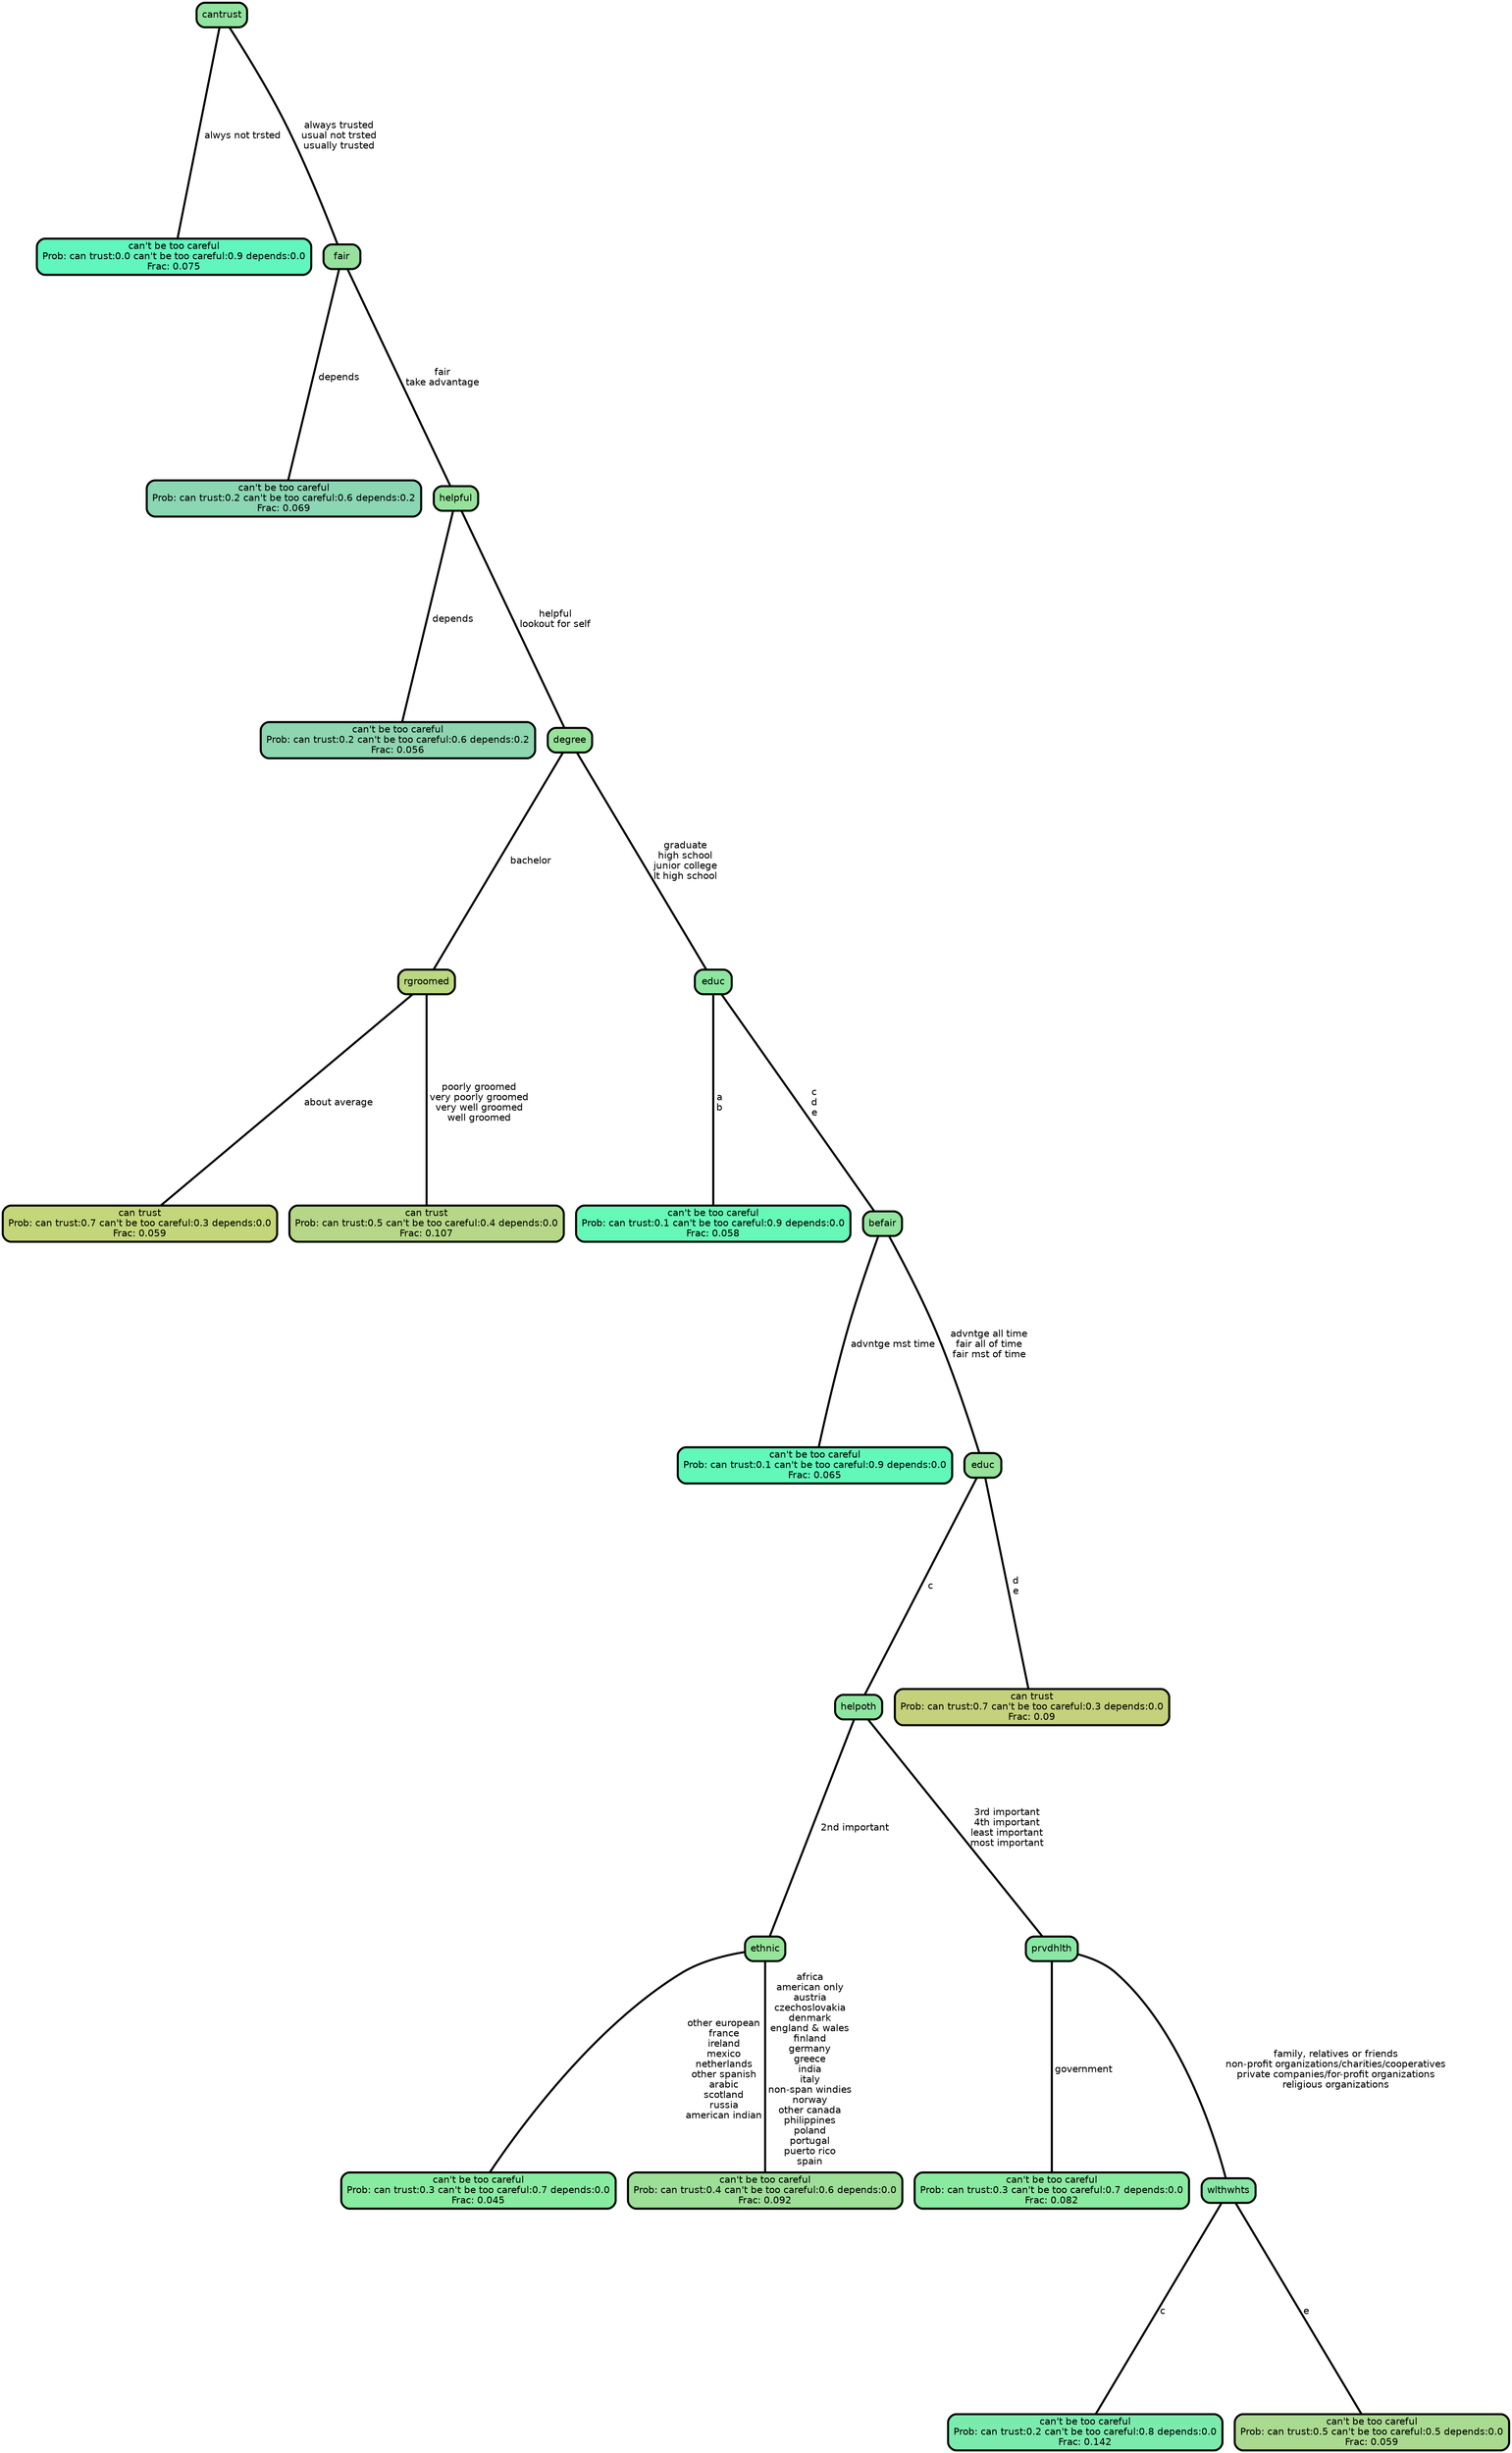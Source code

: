 graph Tree {
node [shape=box, style="filled, rounded",color="black",penwidth="3",fontcolor="black",                 fontname=helvetica] ;
graph [ranksep="0 equally", splines=straight,                 bgcolor=transparent, dpi=200] ;
edge [fontname=helvetica, color=black] ;
0 [label="can't be too careful
Prob: can trust:0.0 can't be too careful:0.9 depends:0.0
Frac: 0.075", fillcolor="#60f6be"] ;
1 [label="cantrust", fillcolor="#91e39f"] ;
2 [label="can't be too careful
Prob: can trust:0.2 can't be too careful:0.6 depends:0.2
Frac: 0.069", fillcolor="#8bd6b3"] ;
3 [label="fair", fillcolor="#95e19d"] ;
4 [label="can't be too careful
Prob: can trust:0.2 can't be too careful:0.6 depends:0.2
Frac: 0.056", fillcolor="#8ed6b0"] ;
5 [label="helpful", fillcolor="#96e29b"] ;
6 [label="can trust
Prob: can trust:0.7 can't be too careful:0.3 depends:0.0
Frac: 0.059", fillcolor="#c4d67a"] ;
7 [label="rgroomed", fillcolor="#bad782"] ;
8 [label="can trust
Prob: can trust:0.5 can't be too careful:0.4 depends:0.0
Frac: 0.107", fillcolor="#b5d787"] ;
9 [label="degree", fillcolor="#97e39a"] ;
10 [label="can't be too careful
Prob: can trust:0.1 can't be too careful:0.9 depends:0.0
Frac: 0.058", fillcolor="#66f8b6"] ;
11 [label="educ", fillcolor="#8de6a0"] ;
12 [label="can't be too careful
Prob: can trust:0.1 can't be too careful:0.9 depends:0.0
Frac: 0.065", fillcolor="#61f8ba"] ;
13 [label="befair", fillcolor="#91e59e"] ;
14 [label="can't be too careful
Prob: can trust:0.3 can't be too careful:0.7 depends:0.0
Frac: 0.045", fillcolor="#88eca0"] ;
15 [label="ethnic", fillcolor="#96e39a"] ;
16 [label="can't be too careful
Prob: can trust:0.4 can't be too careful:0.6 depends:0.0
Frac: 0.092", fillcolor="#9ddf97"] ;
17 [label="helpoth", fillcolor="#8de6a0"] ;
18 [label="can't be too careful
Prob: can trust:0.3 can't be too careful:0.7 depends:0.0
Frac: 0.082", fillcolor="#8aeaa0"] ;
19 [label="prvdhlth", fillcolor="#89e7a3"] ;
20 [label="can't be too careful
Prob: can trust:0.2 can't be too careful:0.8 depends:0.0
Frac: 0.142", fillcolor="#7bebad"] ;
21 [label="wlthwhts", fillcolor="#89e6a5"] ;
22 [label="can't be too careful
Prob: can trust:0.5 can't be too careful:0.5 depends:0.0
Frac: 0.059", fillcolor="#a9da90"] ;
23 [label="educ", fillcolor="#97e29a"] ;
24 [label="can trust
Prob: can trust:0.7 can't be too careful:0.3 depends:0.0
Frac: 0.09", fillcolor="#c6d17c"] ;
1 -- 0 [label=" alwys not trsted",penwidth=3] ;
1 -- 3 [label=" always trusted\n usual not trsted\n usually trusted",penwidth=3] ;
3 -- 2 [label=" depends",penwidth=3] ;
3 -- 5 [label=" fair\n take advantage",penwidth=3] ;
5 -- 4 [label=" depends",penwidth=3] ;
5 -- 9 [label=" helpful\n lookout for self",penwidth=3] ;
7 -- 6 [label=" about average",penwidth=3] ;
7 -- 8 [label=" poorly groomed\n very poorly groomed\n very well groomed\n well groomed",penwidth=3] ;
9 -- 7 [label=" bachelor",penwidth=3] ;
9 -- 11 [label=" graduate\n high school\n junior college\n lt high school",penwidth=3] ;
11 -- 10 [label=" a\n b",penwidth=3] ;
11 -- 13 [label=" c\n d\n e",penwidth=3] ;
13 -- 12 [label=" advntge mst time",penwidth=3] ;
13 -- 23 [label=" advntge all time\n fair all of time\n fair mst of time",penwidth=3] ;
15 -- 14 [label=" other european\n france\n ireland\n mexico\n netherlands\n other spanish\n arabic\n scotland\n russia\n american indian",penwidth=3] ;
15 -- 16 [label=" africa\n american only\n austria\n czechoslovakia\n denmark\n england & wales\n finland\n germany\n greece\n india\n italy\n non-span windies\n norway\n other canada\n philippines\n poland\n portugal\n puerto rico\n spain",penwidth=3] ;
17 -- 15 [label=" 2nd important",penwidth=3] ;
17 -- 19 [label=" 3rd important\n 4th important\n least important\n most important",penwidth=3] ;
19 -- 18 [label=" government",penwidth=3] ;
19 -- 21 [label=" family, relatives or friends\n non-profit organizations/charities/cooperatives\n private companies/for-profit organizations\n religious organizations",penwidth=3] ;
21 -- 20 [label=" c",penwidth=3] ;
21 -- 22 [label=" e",penwidth=3] ;
23 -- 17 [label=" c",penwidth=3] ;
23 -- 24 [label=" d\n e",penwidth=3] ;
{rank = same;}}